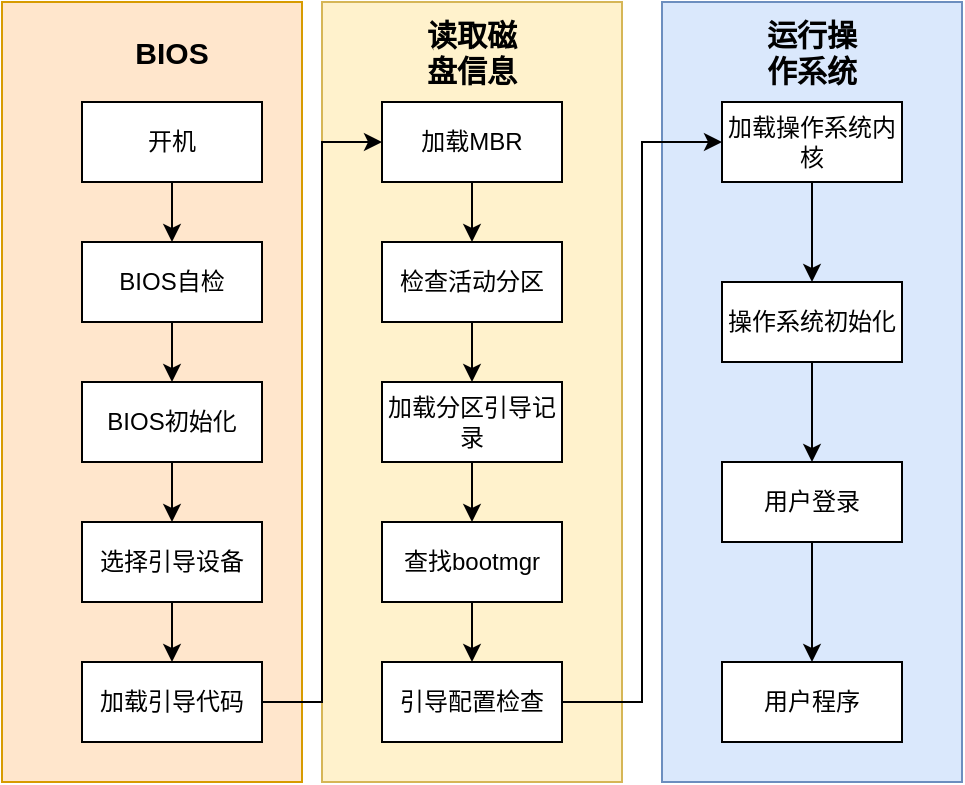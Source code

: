 <mxfile version="22.0.2" type="device">
  <diagram name="Page-1" id="EE-jT15pnpzbl6qBTpiu">
    <mxGraphModel dx="714" dy="418" grid="1" gridSize="10" guides="1" tooltips="1" connect="1" arrows="1" fold="1" page="1" pageScale="1" pageWidth="850" pageHeight="1100" math="0" shadow="0">
      <root>
        <mxCell id="0" />
        <mxCell id="1" parent="0" />
        <mxCell id="f9WtHt0-h7cXDNdO_0xh-36" value="" style="rounded=0;whiteSpace=wrap;html=1;fillColor=#dae8fc;strokeColor=#6c8ebf;" vertex="1" parent="1">
          <mxGeometry x="360" y="40" width="150" height="390" as="geometry" />
        </mxCell>
        <mxCell id="f9WtHt0-h7cXDNdO_0xh-35" value="" style="rounded=0;whiteSpace=wrap;html=1;fillColor=#fff2cc;strokeColor=#d6b656;" vertex="1" parent="1">
          <mxGeometry x="190" y="40" width="150" height="390" as="geometry" />
        </mxCell>
        <mxCell id="f9WtHt0-h7cXDNdO_0xh-32" value="" style="rounded=0;whiteSpace=wrap;html=1;fillColor=#ffe6cc;strokeColor=#d79b00;" vertex="1" parent="1">
          <mxGeometry x="30" y="40" width="150" height="390" as="geometry" />
        </mxCell>
        <mxCell id="f9WtHt0-h7cXDNdO_0xh-3" style="edgeStyle=orthogonalEdgeStyle;rounded=0;orthogonalLoop=1;jettySize=auto;html=1;exitX=0.5;exitY=1;exitDx=0;exitDy=0;entryX=0.5;entryY=0;entryDx=0;entryDy=0;" edge="1" parent="1" source="f9WtHt0-h7cXDNdO_0xh-1" target="f9WtHt0-h7cXDNdO_0xh-2">
          <mxGeometry relative="1" as="geometry" />
        </mxCell>
        <mxCell id="f9WtHt0-h7cXDNdO_0xh-1" value="开机" style="rounded=0;whiteSpace=wrap;html=1;" vertex="1" parent="1">
          <mxGeometry x="70" y="90" width="90" height="40" as="geometry" />
        </mxCell>
        <mxCell id="f9WtHt0-h7cXDNdO_0xh-5" value="" style="edgeStyle=orthogonalEdgeStyle;rounded=0;orthogonalLoop=1;jettySize=auto;html=1;entryX=0.5;entryY=0;entryDx=0;entryDy=0;" edge="1" parent="1" source="f9WtHt0-h7cXDNdO_0xh-2" target="f9WtHt0-h7cXDNdO_0xh-6">
          <mxGeometry relative="1" as="geometry">
            <mxPoint x="115" y="270" as="targetPoint" />
          </mxGeometry>
        </mxCell>
        <mxCell id="f9WtHt0-h7cXDNdO_0xh-2" value="BIOS自检" style="rounded=0;whiteSpace=wrap;html=1;" vertex="1" parent="1">
          <mxGeometry x="70" y="160" width="90" height="40" as="geometry" />
        </mxCell>
        <mxCell id="f9WtHt0-h7cXDNdO_0xh-10" style="edgeStyle=orthogonalEdgeStyle;rounded=0;orthogonalLoop=1;jettySize=auto;html=1;exitX=0.5;exitY=1;exitDx=0;exitDy=0;entryX=0.5;entryY=0;entryDx=0;entryDy=0;" edge="1" parent="1" source="f9WtHt0-h7cXDNdO_0xh-6" target="f9WtHt0-h7cXDNdO_0xh-8">
          <mxGeometry relative="1" as="geometry" />
        </mxCell>
        <mxCell id="f9WtHt0-h7cXDNdO_0xh-6" value="BIOS初始化" style="rounded=0;whiteSpace=wrap;html=1;" vertex="1" parent="1">
          <mxGeometry x="70" y="230" width="90" height="40" as="geometry" />
        </mxCell>
        <mxCell id="f9WtHt0-h7cXDNdO_0xh-11" style="edgeStyle=orthogonalEdgeStyle;rounded=0;orthogonalLoop=1;jettySize=auto;html=1;exitX=0.5;exitY=1;exitDx=0;exitDy=0;entryX=0.5;entryY=0;entryDx=0;entryDy=0;" edge="1" parent="1" source="f9WtHt0-h7cXDNdO_0xh-8" target="f9WtHt0-h7cXDNdO_0xh-9">
          <mxGeometry relative="1" as="geometry" />
        </mxCell>
        <mxCell id="f9WtHt0-h7cXDNdO_0xh-8" value="选择引导设备" style="rounded=0;whiteSpace=wrap;html=1;" vertex="1" parent="1">
          <mxGeometry x="70" y="300" width="90" height="40" as="geometry" />
        </mxCell>
        <mxCell id="f9WtHt0-h7cXDNdO_0xh-21" style="edgeStyle=orthogonalEdgeStyle;rounded=0;orthogonalLoop=1;jettySize=auto;html=1;exitX=1;exitY=0.5;exitDx=0;exitDy=0;entryX=0;entryY=0.5;entryDx=0;entryDy=0;" edge="1" parent="1" source="f9WtHt0-h7cXDNdO_0xh-9" target="f9WtHt0-h7cXDNdO_0xh-13">
          <mxGeometry relative="1" as="geometry" />
        </mxCell>
        <mxCell id="f9WtHt0-h7cXDNdO_0xh-9" value="加载引导代码" style="rounded=0;whiteSpace=wrap;html=1;" vertex="1" parent="1">
          <mxGeometry x="70" y="370" width="90" height="40" as="geometry" />
        </mxCell>
        <mxCell id="f9WtHt0-h7cXDNdO_0xh-12" style="edgeStyle=orthogonalEdgeStyle;rounded=0;orthogonalLoop=1;jettySize=auto;html=1;exitX=0.5;exitY=1;exitDx=0;exitDy=0;entryX=0.5;entryY=0;entryDx=0;entryDy=0;" edge="1" parent="1" source="f9WtHt0-h7cXDNdO_0xh-13" target="f9WtHt0-h7cXDNdO_0xh-15">
          <mxGeometry relative="1" as="geometry" />
        </mxCell>
        <mxCell id="f9WtHt0-h7cXDNdO_0xh-13" value="加载MBR" style="rounded=0;whiteSpace=wrap;html=1;" vertex="1" parent="1">
          <mxGeometry x="220" y="90" width="90" height="40" as="geometry" />
        </mxCell>
        <mxCell id="f9WtHt0-h7cXDNdO_0xh-14" value="" style="edgeStyle=orthogonalEdgeStyle;rounded=0;orthogonalLoop=1;jettySize=auto;html=1;entryX=0.5;entryY=0;entryDx=0;entryDy=0;" edge="1" parent="1" source="f9WtHt0-h7cXDNdO_0xh-15" target="f9WtHt0-h7cXDNdO_0xh-17">
          <mxGeometry relative="1" as="geometry">
            <mxPoint x="265" y="270" as="targetPoint" />
          </mxGeometry>
        </mxCell>
        <mxCell id="f9WtHt0-h7cXDNdO_0xh-15" value="检查活动分区" style="rounded=0;whiteSpace=wrap;html=1;" vertex="1" parent="1">
          <mxGeometry x="220" y="160" width="90" height="40" as="geometry" />
        </mxCell>
        <mxCell id="f9WtHt0-h7cXDNdO_0xh-16" style="edgeStyle=orthogonalEdgeStyle;rounded=0;orthogonalLoop=1;jettySize=auto;html=1;exitX=0.5;exitY=1;exitDx=0;exitDy=0;entryX=0.5;entryY=0;entryDx=0;entryDy=0;" edge="1" parent="1" source="f9WtHt0-h7cXDNdO_0xh-17" target="f9WtHt0-h7cXDNdO_0xh-19">
          <mxGeometry relative="1" as="geometry" />
        </mxCell>
        <mxCell id="f9WtHt0-h7cXDNdO_0xh-17" value="加载分区引导记录" style="rounded=0;whiteSpace=wrap;html=1;" vertex="1" parent="1">
          <mxGeometry x="220" y="230" width="90" height="40" as="geometry" />
        </mxCell>
        <mxCell id="f9WtHt0-h7cXDNdO_0xh-18" style="edgeStyle=orthogonalEdgeStyle;rounded=0;orthogonalLoop=1;jettySize=auto;html=1;exitX=0.5;exitY=1;exitDx=0;exitDy=0;entryX=0.5;entryY=0;entryDx=0;entryDy=0;" edge="1" parent="1" source="f9WtHt0-h7cXDNdO_0xh-19" target="f9WtHt0-h7cXDNdO_0xh-20">
          <mxGeometry relative="1" as="geometry" />
        </mxCell>
        <mxCell id="f9WtHt0-h7cXDNdO_0xh-19" value="查找bootmgr" style="rounded=0;whiteSpace=wrap;html=1;" vertex="1" parent="1">
          <mxGeometry x="220" y="300" width="90" height="40" as="geometry" />
        </mxCell>
        <mxCell id="f9WtHt0-h7cXDNdO_0xh-31" style="edgeStyle=orthogonalEdgeStyle;rounded=0;orthogonalLoop=1;jettySize=auto;html=1;exitX=1;exitY=0.5;exitDx=0;exitDy=0;entryX=0;entryY=0.5;entryDx=0;entryDy=0;" edge="1" parent="1" source="f9WtHt0-h7cXDNdO_0xh-20" target="f9WtHt0-h7cXDNdO_0xh-23">
          <mxGeometry relative="1" as="geometry" />
        </mxCell>
        <mxCell id="f9WtHt0-h7cXDNdO_0xh-20" value="引导配置检查" style="rounded=0;whiteSpace=wrap;html=1;" vertex="1" parent="1">
          <mxGeometry x="220" y="370" width="90" height="40" as="geometry" />
        </mxCell>
        <mxCell id="f9WtHt0-h7cXDNdO_0xh-22" style="edgeStyle=orthogonalEdgeStyle;rounded=0;orthogonalLoop=1;jettySize=auto;html=1;exitX=0.5;exitY=1;exitDx=0;exitDy=0;entryX=0.5;entryY=0;entryDx=0;entryDy=0;" edge="1" parent="1" source="f9WtHt0-h7cXDNdO_0xh-23" target="f9WtHt0-h7cXDNdO_0xh-25">
          <mxGeometry relative="1" as="geometry" />
        </mxCell>
        <mxCell id="f9WtHt0-h7cXDNdO_0xh-23" value="加载操作系统内核" style="rounded=0;whiteSpace=wrap;html=1;" vertex="1" parent="1">
          <mxGeometry x="390" y="90" width="90" height="40" as="geometry" />
        </mxCell>
        <mxCell id="f9WtHt0-h7cXDNdO_0xh-24" value="" style="edgeStyle=orthogonalEdgeStyle;rounded=0;orthogonalLoop=1;jettySize=auto;html=1;entryX=0.5;entryY=0;entryDx=0;entryDy=0;" edge="1" parent="1" source="f9WtHt0-h7cXDNdO_0xh-25" target="f9WtHt0-h7cXDNdO_0xh-27">
          <mxGeometry relative="1" as="geometry">
            <mxPoint x="435" y="270" as="targetPoint" />
          </mxGeometry>
        </mxCell>
        <mxCell id="f9WtHt0-h7cXDNdO_0xh-25" value="操作系统初始化" style="rounded=0;whiteSpace=wrap;html=1;" vertex="1" parent="1">
          <mxGeometry x="390" y="180" width="90" height="40" as="geometry" />
        </mxCell>
        <mxCell id="f9WtHt0-h7cXDNdO_0xh-26" style="edgeStyle=orthogonalEdgeStyle;rounded=0;orthogonalLoop=1;jettySize=auto;html=1;exitX=0.5;exitY=1;exitDx=0;exitDy=0;entryX=0.5;entryY=0;entryDx=0;entryDy=0;" edge="1" parent="1" source="f9WtHt0-h7cXDNdO_0xh-27" target="f9WtHt0-h7cXDNdO_0xh-29">
          <mxGeometry relative="1" as="geometry" />
        </mxCell>
        <mxCell id="f9WtHt0-h7cXDNdO_0xh-27" value="用户登录" style="rounded=0;whiteSpace=wrap;html=1;" vertex="1" parent="1">
          <mxGeometry x="390" y="270" width="90" height="40" as="geometry" />
        </mxCell>
        <mxCell id="f9WtHt0-h7cXDNdO_0xh-29" value="用户程序" style="rounded=0;whiteSpace=wrap;html=1;" vertex="1" parent="1">
          <mxGeometry x="390" y="370" width="90" height="40" as="geometry" />
        </mxCell>
        <mxCell id="f9WtHt0-h7cXDNdO_0xh-33" value="&lt;b&gt;&lt;font style=&quot;font-size: 15px;&quot;&gt;BIOS&lt;/font&gt;&lt;/b&gt;" style="text;strokeColor=none;align=center;fillColor=none;html=1;verticalAlign=middle;whiteSpace=wrap;rounded=0;" vertex="1" parent="1">
          <mxGeometry x="85" y="50" width="60" height="30" as="geometry" />
        </mxCell>
        <mxCell id="f9WtHt0-h7cXDNdO_0xh-37" value="&lt;span style=&quot;font-size: 15px;&quot;&gt;&lt;b&gt;读取磁盘信息&lt;/b&gt;&lt;/span&gt;" style="text;strokeColor=none;align=center;fillColor=none;html=1;verticalAlign=middle;whiteSpace=wrap;rounded=0;" vertex="1" parent="1">
          <mxGeometry x="235" y="50" width="60" height="30" as="geometry" />
        </mxCell>
        <mxCell id="f9WtHt0-h7cXDNdO_0xh-38" value="&lt;span style=&quot;font-size: 15px;&quot;&gt;&lt;b&gt;运行操作系统&lt;/b&gt;&lt;/span&gt;" style="text;strokeColor=none;align=center;fillColor=none;html=1;verticalAlign=middle;whiteSpace=wrap;rounded=0;" vertex="1" parent="1">
          <mxGeometry x="405" y="50" width="60" height="30" as="geometry" />
        </mxCell>
      </root>
    </mxGraphModel>
  </diagram>
</mxfile>
